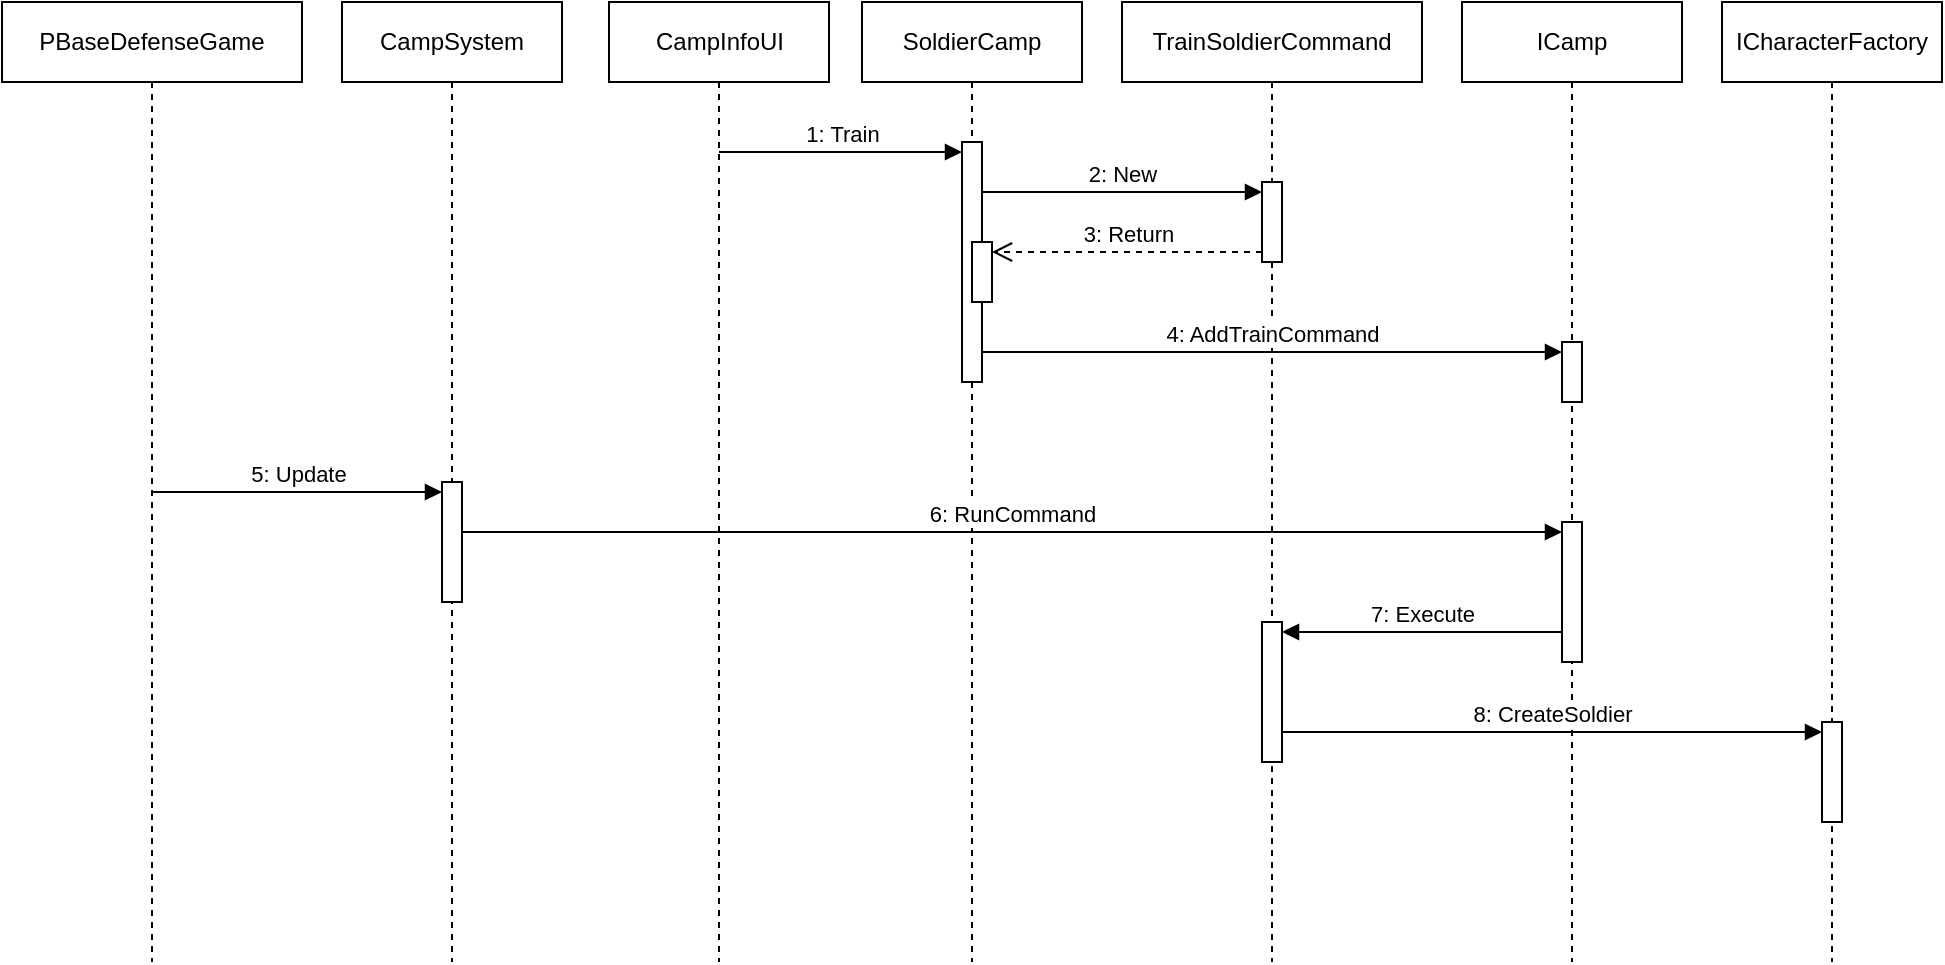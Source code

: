 <mxfile version="22.1.11" type="device">
  <diagram name="第 1 页" id="LEL9wygDXHwi-IgbFFZK">
    <mxGraphModel dx="1418" dy="828" grid="1" gridSize="10" guides="1" tooltips="1" connect="1" arrows="1" fold="1" page="1" pageScale="1" pageWidth="827" pageHeight="1169" math="0" shadow="0">
      <root>
        <mxCell id="0" />
        <mxCell id="1" parent="0" />
        <mxCell id="WRZNmSoIend9t0IbDbHo-1" value="PBaseDefenseGame" style="shape=umlLifeline;perimeter=lifelinePerimeter;whiteSpace=wrap;html=1;container=1;dropTarget=0;collapsible=0;recursiveResize=0;outlineConnect=0;portConstraint=eastwest;newEdgeStyle={&quot;curved&quot;:0,&quot;rounded&quot;:0};" parent="1" vertex="1">
          <mxGeometry y="160" width="150" height="480" as="geometry" />
        </mxCell>
        <mxCell id="WRZNmSoIend9t0IbDbHo-2" value="CampSystem" style="shape=umlLifeline;perimeter=lifelinePerimeter;whiteSpace=wrap;html=1;container=1;dropTarget=0;collapsible=0;recursiveResize=0;outlineConnect=0;portConstraint=eastwest;newEdgeStyle={&quot;curved&quot;:0,&quot;rounded&quot;:0};" parent="1" vertex="1">
          <mxGeometry x="170" y="160" width="110" height="480" as="geometry" />
        </mxCell>
        <mxCell id="WRZNmSoIend9t0IbDbHo-31" value="" style="html=1;points=[[0,0,0,0,5],[0,1,0,0,-5],[1,0,0,0,5],[1,1,0,0,-5]];perimeter=orthogonalPerimeter;outlineConnect=0;targetShapes=umlLifeline;portConstraint=eastwest;newEdgeStyle={&quot;curved&quot;:0,&quot;rounded&quot;:0};" parent="WRZNmSoIend9t0IbDbHo-2" vertex="1">
          <mxGeometry x="50" y="240" width="10" height="60" as="geometry" />
        </mxCell>
        <mxCell id="WRZNmSoIend9t0IbDbHo-3" value="CampInfoUI" style="shape=umlLifeline;perimeter=lifelinePerimeter;whiteSpace=wrap;html=1;container=1;dropTarget=0;collapsible=0;recursiveResize=0;outlineConnect=0;portConstraint=eastwest;newEdgeStyle={&quot;curved&quot;:0,&quot;rounded&quot;:0};" parent="1" vertex="1">
          <mxGeometry x="303.5" y="160" width="110" height="480" as="geometry" />
        </mxCell>
        <mxCell id="WRZNmSoIend9t0IbDbHo-4" value="SoldierCamp" style="shape=umlLifeline;perimeter=lifelinePerimeter;whiteSpace=wrap;html=1;container=1;dropTarget=0;collapsible=0;recursiveResize=0;outlineConnect=0;portConstraint=eastwest;newEdgeStyle={&quot;curved&quot;:0,&quot;rounded&quot;:0};" parent="1" vertex="1">
          <mxGeometry x="430" y="160" width="110" height="480" as="geometry" />
        </mxCell>
        <mxCell id="WRZNmSoIend9t0IbDbHo-8" value="" style="html=1;points=[[0,0,0,0,5],[0,1,0,0,-5],[1,0,0,0,5],[1,1,0,0,-5]];perimeter=orthogonalPerimeter;outlineConnect=0;targetShapes=umlLifeline;portConstraint=eastwest;newEdgeStyle={&quot;curved&quot;:0,&quot;rounded&quot;:0};" parent="WRZNmSoIend9t0IbDbHo-4" vertex="1">
          <mxGeometry x="50" y="70" width="10" height="120" as="geometry" />
        </mxCell>
        <mxCell id="WRZNmSoIend9t0IbDbHo-18" value="" style="html=1;points=[[0,0,0,0,5],[0,1,0,0,-5],[1,0,0,0,5],[1,1,0,0,-5]];perimeter=orthogonalPerimeter;outlineConnect=0;targetShapes=umlLifeline;portConstraint=eastwest;newEdgeStyle={&quot;curved&quot;:0,&quot;rounded&quot;:0};" parent="WRZNmSoIend9t0IbDbHo-4" vertex="1">
          <mxGeometry x="55" y="120" width="10" height="30" as="geometry" />
        </mxCell>
        <mxCell id="WRZNmSoIend9t0IbDbHo-5" value="TrainSoldierCommand" style="shape=umlLifeline;perimeter=lifelinePerimeter;whiteSpace=wrap;html=1;container=1;dropTarget=0;collapsible=0;recursiveResize=0;outlineConnect=0;portConstraint=eastwest;newEdgeStyle={&quot;curved&quot;:0,&quot;rounded&quot;:0};" parent="1" vertex="1">
          <mxGeometry x="560" y="160" width="150" height="480" as="geometry" />
        </mxCell>
        <mxCell id="WRZNmSoIend9t0IbDbHo-10" value="" style="html=1;points=[[0,0,0,0,5],[0,1,0,0,-5],[1,0,0,0,5],[1,1,0,0,-5]];perimeter=orthogonalPerimeter;outlineConnect=0;targetShapes=umlLifeline;portConstraint=eastwest;newEdgeStyle={&quot;curved&quot;:0,&quot;rounded&quot;:0};" parent="WRZNmSoIend9t0IbDbHo-5" vertex="1">
          <mxGeometry x="70" y="90" width="10" height="40" as="geometry" />
        </mxCell>
        <mxCell id="WRZNmSoIend9t0IbDbHo-35" value="" style="html=1;points=[[0,0,0,0,5],[0,1,0,0,-5],[1,0,0,0,5],[1,1,0,0,-5]];perimeter=orthogonalPerimeter;outlineConnect=0;targetShapes=umlLifeline;portConstraint=eastwest;newEdgeStyle={&quot;curved&quot;:0,&quot;rounded&quot;:0};" parent="WRZNmSoIend9t0IbDbHo-5" vertex="1">
          <mxGeometry x="70" y="310" width="10" height="70" as="geometry" />
        </mxCell>
        <mxCell id="WRZNmSoIend9t0IbDbHo-6" value="ICamp" style="shape=umlLifeline;perimeter=lifelinePerimeter;whiteSpace=wrap;html=1;container=1;dropTarget=0;collapsible=0;recursiveResize=0;outlineConnect=0;portConstraint=eastwest;newEdgeStyle={&quot;curved&quot;:0,&quot;rounded&quot;:0};" parent="1" vertex="1">
          <mxGeometry x="730" y="160" width="110" height="480" as="geometry" />
        </mxCell>
        <mxCell id="WRZNmSoIend9t0IbDbHo-29" value="" style="html=1;points=[[0,0,0,0,5],[0,1,0,0,-5],[1,0,0,0,5],[1,1,0,0,-5]];perimeter=orthogonalPerimeter;outlineConnect=0;targetShapes=umlLifeline;portConstraint=eastwest;newEdgeStyle={&quot;curved&quot;:0,&quot;rounded&quot;:0};" parent="WRZNmSoIend9t0IbDbHo-6" vertex="1">
          <mxGeometry x="50" y="170" width="10" height="30" as="geometry" />
        </mxCell>
        <mxCell id="WRZNmSoIend9t0IbDbHo-33" value="" style="html=1;points=[[0,0,0,0,5],[0,1,0,0,-5],[1,0,0,0,5],[1,1,0,0,-5]];perimeter=orthogonalPerimeter;outlineConnect=0;targetShapes=umlLifeline;portConstraint=eastwest;newEdgeStyle={&quot;curved&quot;:0,&quot;rounded&quot;:0};" parent="WRZNmSoIend9t0IbDbHo-6" vertex="1">
          <mxGeometry x="50" y="260" width="10" height="70" as="geometry" />
        </mxCell>
        <mxCell id="WRZNmSoIend9t0IbDbHo-7" value="ICharacterFactory" style="shape=umlLifeline;perimeter=lifelinePerimeter;whiteSpace=wrap;html=1;container=1;dropTarget=0;collapsible=0;recursiveResize=0;outlineConnect=0;portConstraint=eastwest;newEdgeStyle={&quot;curved&quot;:0,&quot;rounded&quot;:0};" parent="1" vertex="1">
          <mxGeometry x="860" y="160" width="110" height="480" as="geometry" />
        </mxCell>
        <mxCell id="WRZNmSoIend9t0IbDbHo-38" value="" style="html=1;points=[[0,0,0,0,5],[0,1,0,0,-5],[1,0,0,0,5],[1,1,0,0,-5]];perimeter=orthogonalPerimeter;outlineConnect=0;targetShapes=umlLifeline;portConstraint=eastwest;newEdgeStyle={&quot;curved&quot;:0,&quot;rounded&quot;:0};" parent="WRZNmSoIend9t0IbDbHo-7" vertex="1">
          <mxGeometry x="50" y="360" width="10" height="50" as="geometry" />
        </mxCell>
        <mxCell id="WRZNmSoIend9t0IbDbHo-9" value="1: Train" style="html=1;verticalAlign=bottom;startArrow=none;endArrow=block;startSize=8;curved=0;rounded=0;entryX=0;entryY=0;entryDx=0;entryDy=5;startFill=0;" parent="1" source="WRZNmSoIend9t0IbDbHo-3" target="WRZNmSoIend9t0IbDbHo-8" edge="1">
          <mxGeometry relative="1" as="geometry">
            <mxPoint x="410" y="235" as="sourcePoint" />
          </mxGeometry>
        </mxCell>
        <mxCell id="WRZNmSoIend9t0IbDbHo-11" value="2: New" style="html=1;verticalAlign=bottom;endArrow=block;curved=0;rounded=0;entryX=0;entryY=0;entryDx=0;entryDy=5;" parent="1" source="WRZNmSoIend9t0IbDbHo-8" target="WRZNmSoIend9t0IbDbHo-10" edge="1">
          <mxGeometry relative="1" as="geometry">
            <mxPoint x="560" y="255" as="sourcePoint" />
          </mxGeometry>
        </mxCell>
        <mxCell id="WRZNmSoIend9t0IbDbHo-12" value="3: Return" style="html=1;verticalAlign=bottom;endArrow=open;dashed=1;endSize=8;curved=0;rounded=0;exitX=0;exitY=1;exitDx=0;exitDy=-5;entryX=1;entryY=0;entryDx=0;entryDy=5;entryPerimeter=0;" parent="1" source="WRZNmSoIend9t0IbDbHo-10" target="WRZNmSoIend9t0IbDbHo-18" edge="1">
          <mxGeometry relative="1" as="geometry">
            <mxPoint x="540" y="280" as="targetPoint" />
          </mxGeometry>
        </mxCell>
        <mxCell id="WRZNmSoIend9t0IbDbHo-30" value="4: AddTrainCommand" style="html=1;verticalAlign=bottom;startArrow=none;endArrow=block;startSize=8;curved=0;rounded=0;entryX=0;entryY=0;entryDx=0;entryDy=5;startFill=0;" parent="1" source="WRZNmSoIend9t0IbDbHo-8" target="WRZNmSoIend9t0IbDbHo-29" edge="1">
          <mxGeometry relative="1" as="geometry">
            <mxPoint x="710" y="335" as="sourcePoint" />
          </mxGeometry>
        </mxCell>
        <mxCell id="WRZNmSoIend9t0IbDbHo-32" value="5: Update" style="html=1;verticalAlign=bottom;startArrow=none;endArrow=block;startSize=8;curved=0;rounded=0;entryX=0;entryY=0;entryDx=0;entryDy=5;startFill=0;" parent="1" source="WRZNmSoIend9t0IbDbHo-1" target="WRZNmSoIend9t0IbDbHo-31" edge="1">
          <mxGeometry relative="1" as="geometry">
            <mxPoint x="150" y="405" as="sourcePoint" />
          </mxGeometry>
        </mxCell>
        <mxCell id="WRZNmSoIend9t0IbDbHo-34" value="6: RunCommand" style="html=1;verticalAlign=bottom;startArrow=none;endArrow=block;startSize=8;curved=0;rounded=0;entryX=0;entryY=0;entryDx=0;entryDy=5;startFill=0;" parent="1" source="WRZNmSoIend9t0IbDbHo-31" target="WRZNmSoIend9t0IbDbHo-33" edge="1">
          <mxGeometry relative="1" as="geometry">
            <mxPoint x="710" y="425" as="sourcePoint" />
          </mxGeometry>
        </mxCell>
        <mxCell id="WRZNmSoIend9t0IbDbHo-36" value="7: Execute" style="html=1;verticalAlign=bottom;endArrow=block;curved=0;rounded=0;entryX=1;entryY=0;entryDx=0;entryDy=5;" parent="1" source="WRZNmSoIend9t0IbDbHo-33" target="WRZNmSoIend9t0IbDbHo-35" edge="1">
          <mxGeometry relative="1" as="geometry">
            <mxPoint x="710" y="475" as="sourcePoint" />
          </mxGeometry>
        </mxCell>
        <mxCell id="WRZNmSoIend9t0IbDbHo-39" value="8: CreateSoldier" style="html=1;verticalAlign=bottom;startArrow=none;endArrow=block;startSize=8;curved=0;rounded=0;entryX=0;entryY=0;entryDx=0;entryDy=5;startFill=0;" parent="1" source="WRZNmSoIend9t0IbDbHo-35" target="WRZNmSoIend9t0IbDbHo-38" edge="1">
          <mxGeometry relative="1" as="geometry">
            <mxPoint x="840" y="525" as="sourcePoint" />
          </mxGeometry>
        </mxCell>
      </root>
    </mxGraphModel>
  </diagram>
</mxfile>
